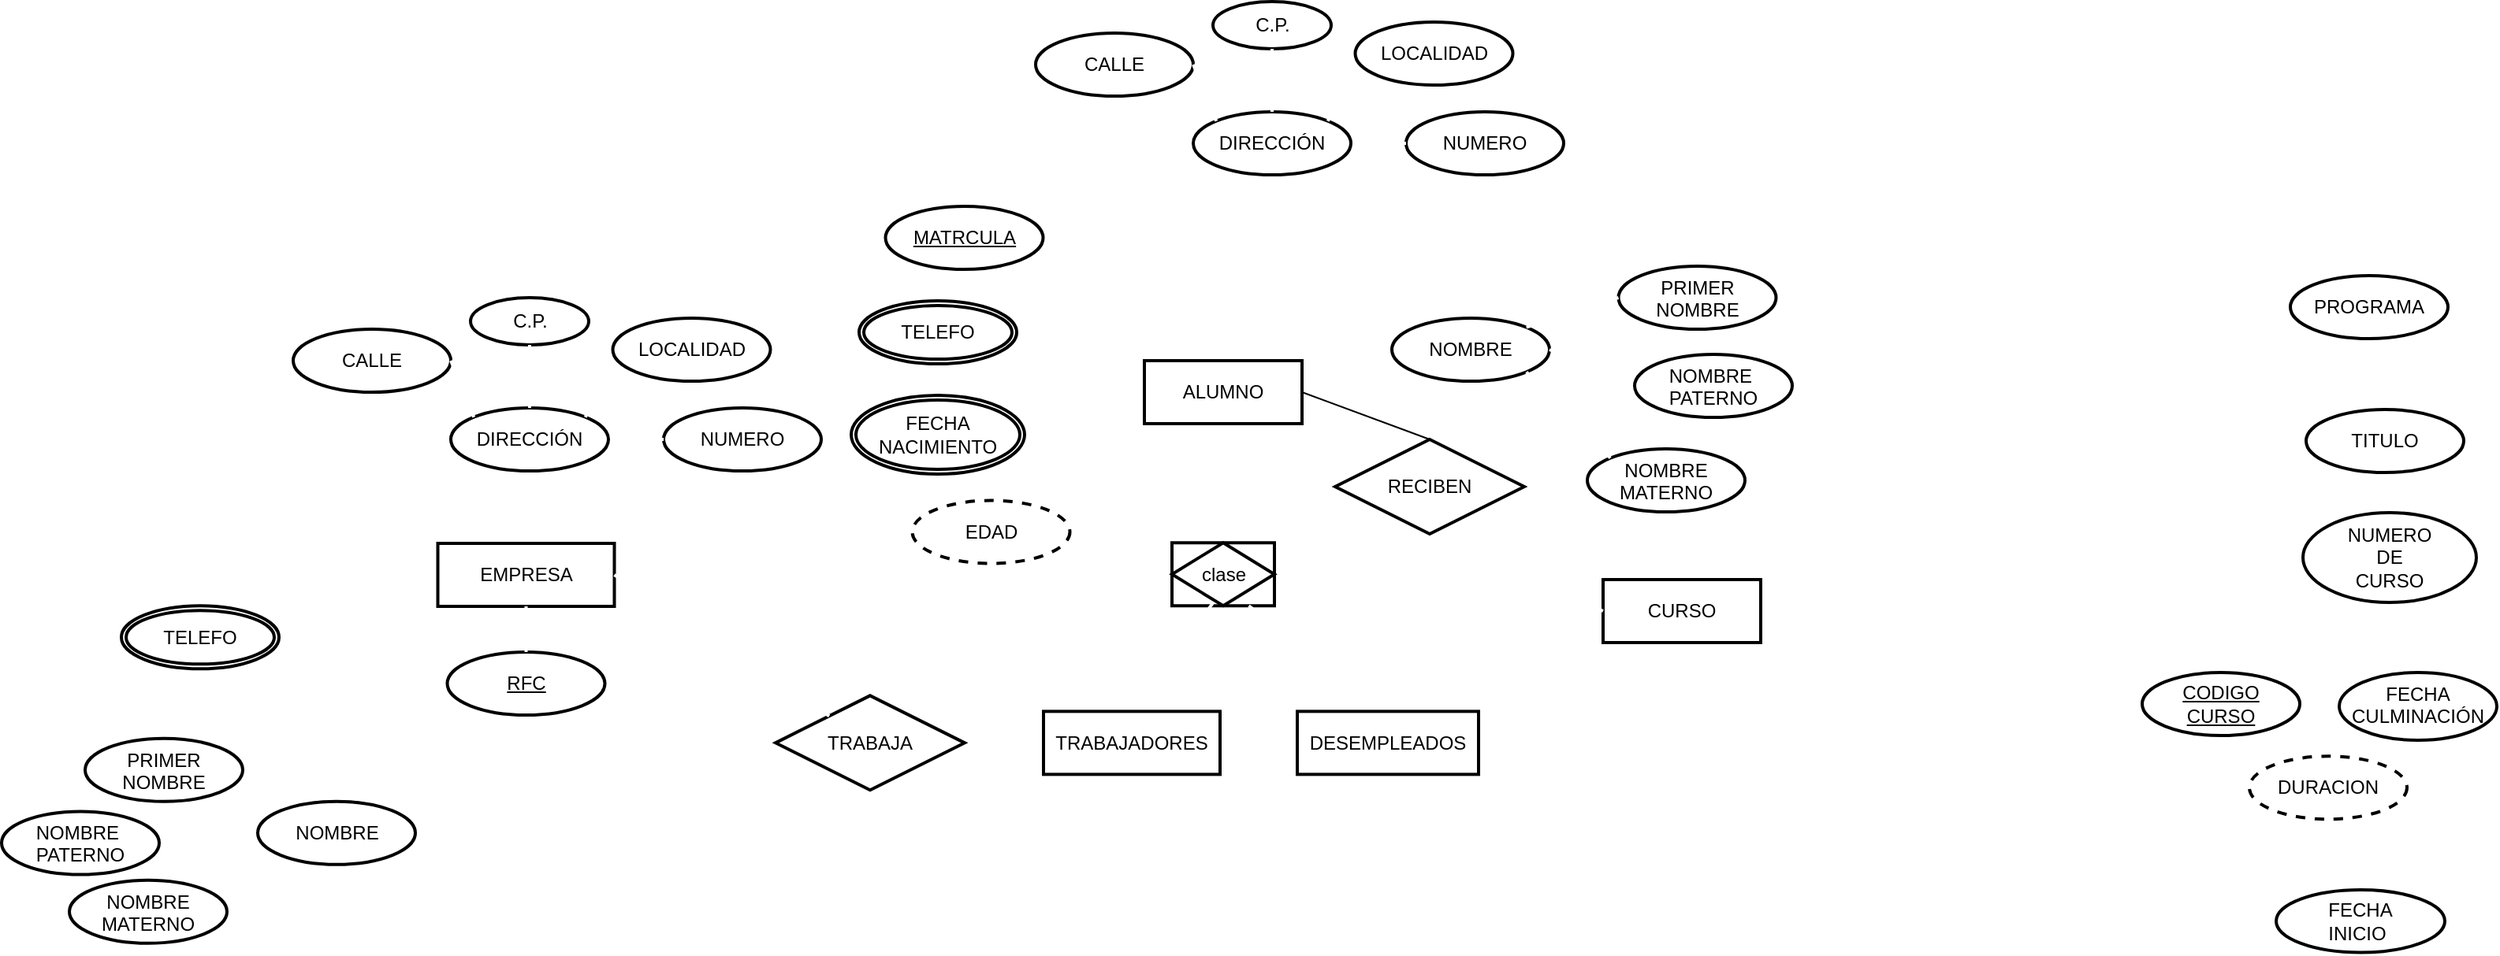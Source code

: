 <mxfile version="13.9.9" type="device"><diagram id="2bhFQ5vnJy3k9uLwVD-0" name="Página-1"><mxGraphModel dx="2195" dy="754" grid="0" gridSize="10" guides="1" tooltips="1" connect="1" arrows="1" fold="1" page="1" pageScale="1" pageWidth="1169" pageHeight="827" math="0" shadow="0"><root><mxCell id="0"/><mxCell id="1" parent="0"/><mxCell id="EAojzqrtzJXdcEWDjmv7-23" style="edgeStyle=none;orthogonalLoop=1;jettySize=auto;html=1;exitX=1;exitY=0;exitDx=0;exitDy=0;entryX=0;entryY=0.5;entryDx=0;entryDy=0;endArrow=none;fontSize=12;strokeWidth=2;fillColor=#FFFFFF;strokeColor=#FFFFFF;" parent="1" source="EAojzqrtzJXdcEWDjmv7-1" target="EAojzqrtzJXdcEWDjmv7-16" edge="1"><mxGeometry relative="1" as="geometry"/></mxCell><mxCell id="EAojzqrtzJXdcEWDjmv7-24" style="edgeStyle=none;orthogonalLoop=1;jettySize=auto;html=1;exitX=0.75;exitY=0;exitDx=0;exitDy=0;entryX=0.5;entryY=1;entryDx=0;entryDy=0;endArrow=none;fontSize=12;strokeWidth=2;fillColor=#FFFFFF;strokeColor=#FFFFFF;" parent="1" source="EAojzqrtzJXdcEWDjmv7-1" target="EAojzqrtzJXdcEWDjmv7-15" edge="1"><mxGeometry relative="1" as="geometry"/></mxCell><mxCell id="EAojzqrtzJXdcEWDjmv7-25" style="edgeStyle=none;orthogonalLoop=1;jettySize=auto;html=1;exitX=0;exitY=0;exitDx=0;exitDy=0;endArrow=none;fontSize=12;strokeWidth=2;fillColor=#FFFFFF;strokeColor=#FFFFFF;entryX=1;entryY=0.5;entryDx=0;entryDy=0;" parent="1" source="EAojzqrtzJXdcEWDjmv7-1" target="EAojzqrtzJXdcEWDjmv7-31" edge="1"><mxGeometry relative="1" as="geometry"><mxPoint x="432.25" y="218" as="targetPoint"/></mxGeometry></mxCell><mxCell id="EAojzqrtzJXdcEWDjmv7-5" style="edgeStyle=orthogonalEdgeStyle;orthogonalLoop=1;jettySize=auto;html=1;exitX=0.5;exitY=0;exitDx=0;exitDy=0;entryX=0.5;entryY=1;entryDx=0;entryDy=0;endArrow=none;fontSize=12;strokeWidth=2;fillColor=#FFFFFF;strokeColor=#FFFFFF;" parent="1" source="EAojzqrtzJXdcEWDjmv7-2" target="EAojzqrtzJXdcEWDjmv7-1" edge="1"><mxGeometry relative="1" as="geometry"/></mxCell><mxCell id="EAojzqrtzJXdcEWDjmv7-27" style="edgeStyle=none;rounded=0;orthogonalLoop=1;jettySize=auto;html=1;exitX=1;exitY=0.5;exitDx=0;exitDy=0;entryX=0;entryY=0.5;entryDx=0;entryDy=0;endArrow=none;endFill=0;strokeColor=#FFFFFF;strokeWidth=2;" parent="1" source="EAojzqrtzJXdcEWDjmv7-26" target="EAojzqrtzJXdcEWDjmv7-1" edge="1"><mxGeometry relative="1" as="geometry"/></mxCell><mxCell id="EAojzqrtzJXdcEWDjmv7-30" style="edgeStyle=none;rounded=0;orthogonalLoop=1;jettySize=auto;html=1;exitX=1;exitY=0.5;exitDx=0;exitDy=0;entryX=0.143;entryY=0.986;entryDx=0;entryDy=0;endArrow=none;endFill=0;strokeColor=#FFFFFF;strokeWidth=2;fontColor=#000000;entryPerimeter=0;" parent="1" source="EAojzqrtzJXdcEWDjmv7-29" target="EAojzqrtzJXdcEWDjmv7-1" edge="1"><mxGeometry relative="1" as="geometry"/></mxCell><mxCell id="EAojzqrtzJXdcEWDjmv7-43" style="edgeStyle=none;rounded=0;orthogonalLoop=1;jettySize=auto;html=1;exitX=0;exitY=0.5;exitDx=0;exitDy=0;entryX=1;entryY=0.5;entryDx=0;entryDy=0;endArrow=none;endFill=0;strokeColor=#FFFFFF;strokeWidth=2;fontColor=#000000;dashed=1;" parent="1" source="EAojzqrtzJXdcEWDjmv7-33" edge="1"><mxGeometry relative="1" as="geometry"><mxPoint x="-165.5" y="562.88" as="targetPoint"/></mxGeometry></mxCell><mxCell id="EAojzqrtzJXdcEWDjmv7-44" style="edgeStyle=none;rounded=0;orthogonalLoop=1;jettySize=auto;html=1;exitX=0;exitY=0;exitDx=0;exitDy=0;entryX=1;entryY=0.5;entryDx=0;entryDy=0;endArrow=none;endFill=0;strokeColor=#FFFFFF;strokeWidth=2;fontColor=#000000;dashed=1;" parent="1" source="EAojzqrtzJXdcEWDjmv7-33" target="EAojzqrtzJXdcEWDjmv7-34" edge="1"><mxGeometry relative="1" as="geometry"/></mxCell><mxCell id="EAojzqrtzJXdcEWDjmv7-45" style="edgeStyle=none;rounded=0;orthogonalLoop=1;jettySize=auto;html=1;exitX=0;exitY=1;exitDx=0;exitDy=0;entryX=1;entryY=0.5;entryDx=0;entryDy=0;endArrow=none;endFill=0;strokeColor=#FFFFFF;strokeWidth=2;fontColor=#000000;dashed=1;" parent="1" source="EAojzqrtzJXdcEWDjmv7-33" target="EAojzqrtzJXdcEWDjmv7-36" edge="1"><mxGeometry relative="1" as="geometry"/></mxCell><mxCell id="EAojzqrtzJXdcEWDjmv7-50" style="edgeStyle=none;rounded=0;orthogonalLoop=1;jettySize=auto;html=1;exitX=0.25;exitY=0;exitDx=0;exitDy=0;entryX=0.5;entryY=0;entryDx=0;entryDy=0;endArrow=none;endFill=0;strokeColor=#FFFFFF;strokeWidth=2;fontColor=#000000;" parent="1" source="EAojzqrtzJXdcEWDjmv7-1" edge="1"><mxGeometry relative="1" as="geometry"><mxPoint x="494.25" y="288" as="sourcePoint"/><mxPoint x="519.25" y="288" as="targetPoint"/></mxGeometry></mxCell><mxCell id="EAojzqrtzJXdcEWDjmv7-81" style="edgeStyle=none;rounded=0;orthogonalLoop=1;jettySize=auto;html=1;exitX=1;exitY=0.5;exitDx=0;exitDy=0;entryX=0;entryY=1;entryDx=0;entryDy=0;endArrow=none;endFill=0;strokeColor=#FFFFFF;strokeWidth=2;fontColor=#000000;" parent="1" source="EAojzqrtzJXdcEWDjmv7-79" target="EAojzqrtzJXdcEWDjmv7-1" edge="1"><mxGeometry relative="1" as="geometry"/></mxCell><mxCell id="EAojzqrtzJXdcEWDjmv7-2" value="&lt;font color=&quot;#000000&quot;&gt;clase&lt;br&gt;&lt;/font&gt;" style="shape=associativeEntity;whiteSpace=wrap;html=1;align=center;strokeColor=#000000;strokeWidth=2;fillColor=#FFFFFF;" parent="1" vertex="1"><mxGeometry x="481.5" y="378.63" width="65" height="40" as="geometry"/></mxCell><mxCell id="EAojzqrtzJXdcEWDjmv7-33" value="&lt;font color=&quot;#000000&quot;&gt;NOMBRE&lt;/font&gt;" style="ellipse;whiteSpace=wrap;html=1;align=center;strokeColor=#000000;strokeWidth=2;fillColor=#FFFFFF;" parent="1" vertex="1"><mxGeometry x="-98.5" y="542.88" width="100" height="40" as="geometry"/></mxCell><mxCell id="EAojzqrtzJXdcEWDjmv7-34" value="&lt;font color=&quot;#000000&quot;&gt;PRIMER&lt;br&gt;NOMBRE&lt;br&gt;&lt;/font&gt;" style="ellipse;whiteSpace=wrap;html=1;align=center;strokeColor=#000000;strokeWidth=2;fillColor=#FFFFFF;verticalAlign=top;" parent="1" vertex="1"><mxGeometry x="-208" y="502.88" width="100" height="40" as="geometry"/></mxCell><mxCell id="EAojzqrtzJXdcEWDjmv7-35" value="&lt;div style=&quot;text-align: justify&quot;&gt;&lt;span style=&quot;color: rgb(0 , 0 , 0)&quot;&gt;NOMBRE&lt;/span&gt;&lt;/div&gt;&lt;font color=&quot;#000000&quot;&gt;&lt;div style=&quot;text-align: justify&quot;&gt;&lt;span&gt;PATERNO&lt;/span&gt;&lt;/div&gt;&lt;div style=&quot;text-align: justify&quot;&gt;&lt;br&gt;&lt;/div&gt;&lt;/font&gt;" style="ellipse;whiteSpace=wrap;html=1;align=center;strokeColor=#000000;strokeWidth=2;fillColor=#FFFFFF;verticalAlign=top;" parent="1" vertex="1"><mxGeometry x="-261" y="549.25" width="100" height="40" as="geometry"/></mxCell><mxCell id="EAojzqrtzJXdcEWDjmv7-36" value="&lt;font color=&quot;#000000&quot;&gt;NOMBRE&lt;br&gt;MATERNO&lt;br&gt;&lt;/font&gt;" style="ellipse;whiteSpace=wrap;html=1;align=center;strokeColor=#000000;strokeWidth=2;fillColor=#FFFFFF;verticalAlign=top;" parent="1" vertex="1"><mxGeometry x="-218" y="592.88" width="100" height="40" as="geometry"/></mxCell><mxCell id="EAojzqrtzJXdcEWDjmv7-37" value="&lt;font color=&quot;#000000&quot;&gt;TELEFO&lt;/font&gt;" style="ellipse;shape=doubleEllipse;margin=3;whiteSpace=wrap;html=1;align=center;strokeWidth=2;fillColor=#FFFFFF;strokeColor=#000000;" parent="1" vertex="1"><mxGeometry x="-185" y="418.63" width="100" height="40" as="geometry"/></mxCell><mxCell id="EAojzqrtzJXdcEWDjmv7-52" value="&lt;font color=&quot;#000000&quot;&gt;CURSO&lt;/font&gt;" style="whiteSpace=wrap;html=1;align=center;fillColor=#FFFFFF;strokeWidth=2;strokeColor=#000000;" parent="1" vertex="1"><mxGeometry x="755" y="402" width="100" height="40" as="geometry"/></mxCell><mxCell id="EAojzqrtzJXdcEWDjmv7-56" value="&lt;div style=&quot;text-align: justify&quot;&gt;&lt;span style=&quot;color: rgb(0 , 0 , 0)&quot;&gt;PROGRAMA&lt;/span&gt;&lt;/div&gt;" style="ellipse;whiteSpace=wrap;html=1;align=center;strokeColor=#000000;strokeWidth=2;fillColor=#FFFFFF;verticalAlign=middle;" parent="1" vertex="1"><mxGeometry x="1191" y="209" width="100" height="40" as="geometry"/></mxCell><mxCell id="EAojzqrtzJXdcEWDjmv7-58" value="&lt;div style=&quot;text-align: justify&quot;&gt;&lt;span style=&quot;color: rgb(0 , 0 , 0)&quot;&gt;TITULO&lt;/span&gt;&lt;/div&gt;" style="ellipse;whiteSpace=wrap;html=1;align=center;strokeColor=#000000;strokeWidth=2;fillColor=#FFFFFF;verticalAlign=middle;" parent="1" vertex="1"><mxGeometry x="1201" y="294" width="100" height="40" as="geometry"/></mxCell><mxCell id="EAojzqrtzJXdcEWDjmv7-59" value="&lt;div style=&quot;text-align: justify&quot;&gt;&lt;span style=&quot;color: rgb(0 , 0 , 0)&quot;&gt;FECHA&lt;/span&gt;&lt;/div&gt;&lt;div style=&quot;text-align: justify&quot;&gt;&lt;span style=&quot;color: rgb(0 , 0 , 0)&quot;&gt;INICIO&lt;/span&gt;&lt;/div&gt;" style="ellipse;whiteSpace=wrap;html=1;align=center;strokeColor=#000000;strokeWidth=2;fillColor=#FFFFFF;verticalAlign=middle;" parent="1" vertex="1"><mxGeometry x="1182" y="599" width="107" height="39.75" as="geometry"/></mxCell><mxCell id="EAojzqrtzJXdcEWDjmv7-61" value="&lt;div&gt;&lt;span style=&quot;color: rgb(0 , 0 , 0)&quot;&gt;NUMERO&lt;/span&gt;&lt;/div&gt;&lt;div&gt;&lt;span style=&quot;color: rgb(0 , 0 , 0)&quot;&gt;DE&lt;/span&gt;&lt;/div&gt;&lt;div&gt;&lt;span style=&quot;color: rgb(0 , 0 , 0)&quot;&gt;CURSO&lt;/span&gt;&lt;/div&gt;" style="ellipse;whiteSpace=wrap;html=1;align=center;strokeColor=#000000;strokeWidth=2;fillColor=#FFFFFF;verticalAlign=middle;" parent="1" vertex="1"><mxGeometry x="1199" y="359.5" width="110" height="57" as="geometry"/></mxCell><mxCell id="EAojzqrtzJXdcEWDjmv7-1" value="&lt;font color=&quot;#000000&quot;&gt;ALUMNO&lt;/font&gt;" style="whiteSpace=wrap;html=1;align=center;fillColor=#FFFFFF;strokeWidth=2;strokeColor=#000000;" parent="1" vertex="1"><mxGeometry x="464" y="263" width="100" height="40" as="geometry"/></mxCell><mxCell id="EAojzqrtzJXdcEWDjmv7-92" style="edgeStyle=none;rounded=0;orthogonalLoop=1;jettySize=auto;html=1;exitX=1;exitY=0.5;exitDx=0;exitDy=0;entryX=0;entryY=0.5;entryDx=0;entryDy=0;endArrow=none;endFill=0;strokeColor=#FFFFFF;strokeWidth=2;fontColor=#000000;" parent="1" source="EAojzqrtzJXdcEWDjmv7-87" target="EAojzqrtzJXdcEWDjmv7-6" edge="1"><mxGeometry relative="1" as="geometry"/></mxCell><mxCell id="EAojzqrtzJXdcEWDjmv7-87" value="TRABAJA" style="shape=rhombus;perimeter=rhombusPerimeter;whiteSpace=wrap;html=1;align=center;strokeColor=#000000;strokeWidth=2;fillColor=#FFFFFF;fontColor=#000000;" parent="1" vertex="1"><mxGeometry x="230" y="475.68" width="120" height="60" as="geometry"/></mxCell><mxCell id="EAojzqrtzJXdcEWDjmv7-116" style="edgeStyle=none;rounded=0;orthogonalLoop=1;jettySize=auto;html=1;exitX=0.5;exitY=1;exitDx=0;exitDy=0;entryX=0;entryY=0.5;entryDx=0;entryDy=0;endArrow=none;endFill=0;strokeColor=#FFFFFF;strokeWidth=2;fontColor=#000000;" parent="1" source="EAojzqrtzJXdcEWDjmv7-112" target="EAojzqrtzJXdcEWDjmv7-52" edge="1"><mxGeometry relative="1" as="geometry"><mxPoint x="742" y="461.87" as="sourcePoint"/></mxGeometry></mxCell><mxCell id="8J6_lxpnhO6cnS__7ATa-8" style="rounded=0;orthogonalLoop=1;jettySize=auto;html=1;exitX=0.5;exitY=0;exitDx=0;exitDy=0;entryX=1;entryY=0.5;entryDx=0;entryDy=0;endArrow=none;endFill=0;" edge="1" parent="1" source="EAojzqrtzJXdcEWDjmv7-112" target="EAojzqrtzJXdcEWDjmv7-1"><mxGeometry relative="1" as="geometry"/></mxCell><mxCell id="EAojzqrtzJXdcEWDjmv7-112" value="RECIBEN" style="shape=rhombus;perimeter=rhombusPerimeter;whiteSpace=wrap;html=1;align=center;strokeColor=#000000;strokeWidth=2;fillColor=#FFFFFF;fontColor=#000000;" parent="1" vertex="1"><mxGeometry x="585" y="313" width="120" height="60" as="geometry"/></mxCell><mxCell id="EAojzqrtzJXdcEWDjmv7-131" value="" style="group" parent="1" vertex="1" connectable="0"><mxGeometry x="645" y="203" width="230" height="156" as="geometry"/></mxCell><mxCell id="EAojzqrtzJXdcEWDjmv7-16" value="&lt;font color=&quot;#000000&quot;&gt;NOMBRE&lt;/font&gt;" style="ellipse;whiteSpace=wrap;html=1;align=center;strokeColor=#000000;strokeWidth=2;fillColor=#FFFFFF;" parent="EAojzqrtzJXdcEWDjmv7-131" vertex="1"><mxGeometry x="-24" y="33" width="100" height="40" as="geometry"/></mxCell><mxCell id="EAojzqrtzJXdcEWDjmv7-17" value="&lt;font color=&quot;#000000&quot;&gt;PRIMER&lt;br&gt;NOMBRE&lt;br&gt;&lt;/font&gt;" style="ellipse;whiteSpace=wrap;html=1;align=center;strokeColor=#000000;strokeWidth=2;fillColor=#FFFFFF;verticalAlign=top;" parent="EAojzqrtzJXdcEWDjmv7-131" vertex="1"><mxGeometry x="119.75" width="100" height="40" as="geometry"/></mxCell><mxCell id="EAojzqrtzJXdcEWDjmv7-20" style="orthogonalLoop=1;jettySize=auto;html=1;exitX=1;exitY=0;exitDx=0;exitDy=0;entryX=0;entryY=0.5;entryDx=0;entryDy=0;endArrow=none;fontSize=12;strokeWidth=2;fillColor=#FFFFFF;strokeColor=#FFFFFF;dashed=1;" parent="EAojzqrtzJXdcEWDjmv7-131" source="EAojzqrtzJXdcEWDjmv7-16" target="EAojzqrtzJXdcEWDjmv7-17" edge="1"><mxGeometry relative="1" as="geometry"><mxPoint x="106.7" y="21.68" as="targetPoint"/></mxGeometry></mxCell><mxCell id="EAojzqrtzJXdcEWDjmv7-18" value="&lt;div style=&quot;text-align: justify&quot;&gt;&lt;span style=&quot;color: rgb(0 , 0 , 0)&quot;&gt;NOMBRE&lt;/span&gt;&lt;/div&gt;&lt;font color=&quot;#000000&quot;&gt;&lt;div style=&quot;text-align: justify&quot;&gt;&lt;span&gt;PATERNO&lt;/span&gt;&lt;/div&gt;&lt;div style=&quot;text-align: justify&quot;&gt;&lt;br&gt;&lt;/div&gt;&lt;/font&gt;" style="ellipse;whiteSpace=wrap;html=1;align=center;strokeColor=#000000;strokeWidth=2;fillColor=#FFFFFF;verticalAlign=top;" parent="EAojzqrtzJXdcEWDjmv7-131" vertex="1"><mxGeometry x="130" y="56" width="100" height="40" as="geometry"/></mxCell><mxCell id="EAojzqrtzJXdcEWDjmv7-21" style="edgeStyle=none;orthogonalLoop=1;jettySize=auto;html=1;exitX=1;exitY=0.5;exitDx=0;exitDy=0;entryX=0;entryY=0.5;entryDx=0;entryDy=0;endArrow=none;fontSize=12;strokeWidth=2;fillColor=#FFFFFF;strokeColor=#FFFFFF;dashed=1;" parent="EAojzqrtzJXdcEWDjmv7-131" source="EAojzqrtzJXdcEWDjmv7-16" target="EAojzqrtzJXdcEWDjmv7-18" edge="1"><mxGeometry relative="1" as="geometry"/></mxCell><mxCell id="EAojzqrtzJXdcEWDjmv7-19" value="&lt;font color=&quot;#000000&quot;&gt;NOMBRE&lt;br&gt;MATERNO&lt;br&gt;&lt;/font&gt;" style="ellipse;whiteSpace=wrap;html=1;align=center;strokeColor=#000000;strokeWidth=2;fillColor=#FFFFFF;verticalAlign=top;" parent="EAojzqrtzJXdcEWDjmv7-131" vertex="1"><mxGeometry x="100" y="116" width="100" height="40" as="geometry"/></mxCell><mxCell id="EAojzqrtzJXdcEWDjmv7-22" style="edgeStyle=none;orthogonalLoop=1;jettySize=auto;html=1;exitX=0;exitY=0;exitDx=0;exitDy=0;entryX=1;entryY=1;entryDx=0;entryDy=0;endArrow=none;fontSize=12;strokeWidth=2;fillColor=#FFFFFF;strokeColor=#FFFFFF;dashed=1;" parent="EAojzqrtzJXdcEWDjmv7-131" source="EAojzqrtzJXdcEWDjmv7-19" target="EAojzqrtzJXdcEWDjmv7-16" edge="1"><mxGeometry relative="1" as="geometry"/></mxCell><mxCell id="EAojzqrtzJXdcEWDjmv7-132" value="" style="group" parent="1" vertex="1" connectable="0"><mxGeometry x="395" y="35" width="335" height="110" as="geometry"/></mxCell><mxCell id="EAojzqrtzJXdcEWDjmv7-70" style="edgeStyle=none;rounded=0;orthogonalLoop=1;jettySize=auto;html=1;exitX=0.5;exitY=0;exitDx=0;exitDy=0;endArrow=none;endFill=0;strokeColor=#FFFFFF;strokeWidth=2;fontColor=#000000;" parent="EAojzqrtzJXdcEWDjmv7-132" source="EAojzqrtzJXdcEWDjmv7-67" target="EAojzqrtzJXdcEWDjmv7-67" edge="1"><mxGeometry relative="1" as="geometry"/></mxCell><mxCell id="EAojzqrtzJXdcEWDjmv7-71" style="edgeStyle=none;rounded=0;orthogonalLoop=1;jettySize=auto;html=1;exitX=0.5;exitY=0;exitDx=0;exitDy=0;endArrow=none;endFill=0;strokeColor=#FFFFFF;strokeWidth=2;fontColor=#000000;" parent="EAojzqrtzJXdcEWDjmv7-132" edge="1"><mxGeometry relative="1" as="geometry"><mxPoint x="280" as="sourcePoint"/><mxPoint x="280" as="targetPoint"/></mxGeometry></mxCell><mxCell id="EAojzqrtzJXdcEWDjmv7-15" value="&lt;font color=&quot;#000000&quot;&gt;DIRECCIÓN&lt;/font&gt;" style="ellipse;whiteSpace=wrap;html=1;align=center;strokeColor=#000000;strokeWidth=2;fillColor=#FFFFFF;" parent="EAojzqrtzJXdcEWDjmv7-132" vertex="1"><mxGeometry x="100" y="70" width="100" height="40" as="geometry"/></mxCell><mxCell id="EAojzqrtzJXdcEWDjmv7-66" value="&lt;font color=&quot;#000000&quot;&gt;CALLE&lt;/font&gt;" style="ellipse;whiteSpace=wrap;html=1;align=center;strokeColor=#000000;strokeWidth=2;fillColor=#FFFFFF;" parent="EAojzqrtzJXdcEWDjmv7-132" vertex="1"><mxGeometry y="20" width="100" height="40" as="geometry"/></mxCell><mxCell id="EAojzqrtzJXdcEWDjmv7-74" style="edgeStyle=none;rounded=0;orthogonalLoop=1;jettySize=auto;html=1;exitX=1;exitY=0.5;exitDx=0;exitDy=0;entryX=0;entryY=0;entryDx=0;entryDy=0;endArrow=none;endFill=0;strokeColor=#FFFFFF;strokeWidth=2;fontColor=#000000;dashed=1;" parent="EAojzqrtzJXdcEWDjmv7-132" source="EAojzqrtzJXdcEWDjmv7-66" target="EAojzqrtzJXdcEWDjmv7-15" edge="1"><mxGeometry relative="1" as="geometry"/></mxCell><mxCell id="EAojzqrtzJXdcEWDjmv7-67" value="&lt;font color=&quot;#000000&quot;&gt;LOCALIDAD&lt;/font&gt;" style="ellipse;whiteSpace=wrap;html=1;align=center;strokeColor=#000000;strokeWidth=2;fillColor=#FFFFFF;" parent="EAojzqrtzJXdcEWDjmv7-132" vertex="1"><mxGeometry x="202.75" y="13" width="100" height="40" as="geometry"/></mxCell><mxCell id="EAojzqrtzJXdcEWDjmv7-75" style="edgeStyle=none;rounded=0;orthogonalLoop=1;jettySize=auto;html=1;exitX=1;exitY=0;exitDx=0;exitDy=0;entryX=-0.012;entryY=0.785;entryDx=0;entryDy=0;entryPerimeter=0;endArrow=none;endFill=0;strokeColor=#FFFFFF;strokeWidth=2;fontColor=#000000;dashed=1;" parent="EAojzqrtzJXdcEWDjmv7-132" source="EAojzqrtzJXdcEWDjmv7-15" target="EAojzqrtzJXdcEWDjmv7-67" edge="1"><mxGeometry relative="1" as="geometry"/></mxCell><mxCell id="EAojzqrtzJXdcEWDjmv7-68" value="&lt;font color=&quot;#000000&quot;&gt;C.P.&lt;/font&gt;" style="ellipse;whiteSpace=wrap;html=1;align=center;strokeColor=#000000;strokeWidth=2;fillColor=#FFFFFF;" parent="EAojzqrtzJXdcEWDjmv7-132" vertex="1"><mxGeometry x="112.5" width="75" height="30" as="geometry"/></mxCell><mxCell id="EAojzqrtzJXdcEWDjmv7-73" style="edgeStyle=none;rounded=0;orthogonalLoop=1;jettySize=auto;html=1;exitX=0.5;exitY=1;exitDx=0;exitDy=0;entryX=0.5;entryY=0;entryDx=0;entryDy=0;endArrow=none;endFill=0;strokeColor=#FFFFFF;strokeWidth=2;fontColor=#000000;dashed=1;" parent="EAojzqrtzJXdcEWDjmv7-132" source="EAojzqrtzJXdcEWDjmv7-68" target="EAojzqrtzJXdcEWDjmv7-15" edge="1"><mxGeometry relative="1" as="geometry"/></mxCell><mxCell id="EAojzqrtzJXdcEWDjmv7-72" value="&lt;font color=&quot;#000000&quot;&gt;NUMERO&lt;/font&gt;" style="ellipse;whiteSpace=wrap;html=1;align=center;strokeColor=#000000;strokeWidth=2;fillColor=#FFFFFF;" parent="EAojzqrtzJXdcEWDjmv7-132" vertex="1"><mxGeometry x="235" y="70" width="100" height="40" as="geometry"/></mxCell><mxCell id="EAojzqrtzJXdcEWDjmv7-76" style="edgeStyle=none;rounded=0;orthogonalLoop=1;jettySize=auto;html=1;exitX=0;exitY=0.5;exitDx=0;exitDy=0;entryX=1;entryY=0.5;entryDx=0;entryDy=0;endArrow=none;endFill=0;strokeColor=#FFFFFF;strokeWidth=2;fontColor=#000000;dashed=1;" parent="EAojzqrtzJXdcEWDjmv7-132" source="EAojzqrtzJXdcEWDjmv7-72" target="EAojzqrtzJXdcEWDjmv7-15" edge="1"><mxGeometry relative="1" as="geometry"/></mxCell><mxCell id="EAojzqrtzJXdcEWDjmv7-133" value="" style="group" parent="1" vertex="1" connectable="0"><mxGeometry x="-76" y="223" width="335" height="265" as="geometry"/></mxCell><mxCell id="EAojzqrtzJXdcEWDjmv7-38" value="RFC" style="ellipse;whiteSpace=wrap;html=1;align=center;fontStyle=4;strokeColor=#000000;strokeWidth=2;fillColor=#FFFFFF;fontColor=#000000;" parent="EAojzqrtzJXdcEWDjmv7-133" vertex="1"><mxGeometry x="97.75" y="225" width="100" height="40" as="geometry"/></mxCell><mxCell id="EAojzqrtzJXdcEWDjmv7-104" style="edgeStyle=none;rounded=0;orthogonalLoop=1;jettySize=auto;html=1;endArrow=none;endFill=0;strokeColor=#FFFFFF;strokeWidth=2;fontColor=#000000;" parent="EAojzqrtzJXdcEWDjmv7-133" target="EAojzqrtzJXdcEWDjmv7-99" edge="1"><mxGeometry relative="1" as="geometry"><mxPoint x="147.75" y="156" as="sourcePoint"/></mxGeometry></mxCell><mxCell id="EAojzqrtzJXdcEWDjmv7-90" value="&lt;font color=&quot;#000000&quot;&gt;EMPRESA&lt;/font&gt;" style="whiteSpace=wrap;html=1;align=center;fillColor=#FFFFFF;strokeWidth=2;strokeColor=#000000;" parent="EAojzqrtzJXdcEWDjmv7-133" vertex="1"><mxGeometry x="91.75" y="156" width="112" height="40" as="geometry"/></mxCell><mxCell id="EAojzqrtzJXdcEWDjmv7-108" style="edgeStyle=none;rounded=0;orthogonalLoop=1;jettySize=auto;html=1;exitX=0.5;exitY=0;exitDx=0;exitDy=0;entryX=0.5;entryY=1;entryDx=0;entryDy=0;endArrow=none;endFill=0;strokeColor=#FFFFFF;strokeWidth=2;fontColor=#000000;" parent="EAojzqrtzJXdcEWDjmv7-133" source="EAojzqrtzJXdcEWDjmv7-38" target="EAojzqrtzJXdcEWDjmv7-90" edge="1"><mxGeometry relative="1" as="geometry"/></mxCell><mxCell id="EAojzqrtzJXdcEWDjmv7-96" style="edgeStyle=none;rounded=0;orthogonalLoop=1;jettySize=auto;html=1;exitX=0.5;exitY=0;exitDx=0;exitDy=0;endArrow=none;endFill=0;strokeColor=#FFFFFF;strokeWidth=2;fontColor=#000000;" parent="EAojzqrtzJXdcEWDjmv7-133" source="EAojzqrtzJXdcEWDjmv7-101" target="EAojzqrtzJXdcEWDjmv7-101" edge="1"><mxGeometry relative="1" as="geometry"/></mxCell><mxCell id="EAojzqrtzJXdcEWDjmv7-97" style="edgeStyle=none;rounded=0;orthogonalLoop=1;jettySize=auto;html=1;exitX=0.5;exitY=0;exitDx=0;exitDy=0;endArrow=none;endFill=0;strokeColor=#FFFFFF;strokeWidth=2;fontColor=#000000;" parent="EAojzqrtzJXdcEWDjmv7-133" edge="1"><mxGeometry relative="1" as="geometry"><mxPoint x="280" as="sourcePoint"/><mxPoint x="280" as="targetPoint"/></mxGeometry></mxCell><mxCell id="EAojzqrtzJXdcEWDjmv7-99" value="&lt;font color=&quot;#000000&quot;&gt;DIRECCIÓN&lt;/font&gt;" style="ellipse;whiteSpace=wrap;html=1;align=center;strokeColor=#000000;strokeWidth=2;fillColor=#FFFFFF;" parent="EAojzqrtzJXdcEWDjmv7-133" vertex="1"><mxGeometry x="100" y="70" width="100" height="40" as="geometry"/></mxCell><mxCell id="EAojzqrtzJXdcEWDjmv7-100" value="&lt;font color=&quot;#000000&quot;&gt;CALLE&lt;/font&gt;" style="ellipse;whiteSpace=wrap;html=1;align=center;strokeColor=#000000;strokeWidth=2;fillColor=#FFFFFF;" parent="EAojzqrtzJXdcEWDjmv7-133" vertex="1"><mxGeometry y="20" width="100" height="40" as="geometry"/></mxCell><mxCell id="EAojzqrtzJXdcEWDjmv7-94" style="edgeStyle=none;rounded=0;orthogonalLoop=1;jettySize=auto;html=1;exitX=1;exitY=0.5;exitDx=0;exitDy=0;entryX=0;entryY=0;entryDx=0;entryDy=0;endArrow=none;endFill=0;strokeColor=#FFFFFF;strokeWidth=2;fontColor=#000000;dashed=1;" parent="EAojzqrtzJXdcEWDjmv7-133" source="EAojzqrtzJXdcEWDjmv7-100" target="EAojzqrtzJXdcEWDjmv7-99" edge="1"><mxGeometry relative="1" as="geometry"/></mxCell><mxCell id="EAojzqrtzJXdcEWDjmv7-101" value="&lt;font color=&quot;#000000&quot;&gt;LOCALIDAD&lt;/font&gt;" style="ellipse;whiteSpace=wrap;html=1;align=center;strokeColor=#000000;strokeWidth=2;fillColor=#FFFFFF;" parent="EAojzqrtzJXdcEWDjmv7-133" vertex="1"><mxGeometry x="202.75" y="13" width="100" height="40" as="geometry"/></mxCell><mxCell id="EAojzqrtzJXdcEWDjmv7-93" style="edgeStyle=none;rounded=0;orthogonalLoop=1;jettySize=auto;html=1;exitX=1;exitY=0;exitDx=0;exitDy=0;entryX=-0.012;entryY=0.785;entryDx=0;entryDy=0;entryPerimeter=0;endArrow=none;endFill=0;strokeColor=#FFFFFF;strokeWidth=2;fontColor=#000000;dashed=1;" parent="EAojzqrtzJXdcEWDjmv7-133" source="EAojzqrtzJXdcEWDjmv7-99" target="EAojzqrtzJXdcEWDjmv7-101" edge="1"><mxGeometry relative="1" as="geometry"/></mxCell><mxCell id="EAojzqrtzJXdcEWDjmv7-102" value="&lt;font color=&quot;#000000&quot;&gt;C.P.&lt;/font&gt;" style="ellipse;whiteSpace=wrap;html=1;align=center;strokeColor=#000000;strokeWidth=2;fillColor=#FFFFFF;" parent="EAojzqrtzJXdcEWDjmv7-133" vertex="1"><mxGeometry x="112.5" width="75" height="30" as="geometry"/></mxCell><mxCell id="EAojzqrtzJXdcEWDjmv7-95" style="edgeStyle=none;rounded=0;orthogonalLoop=1;jettySize=auto;html=1;exitX=0.5;exitY=1;exitDx=0;exitDy=0;entryX=0.5;entryY=0;entryDx=0;entryDy=0;endArrow=none;endFill=0;strokeColor=#FFFFFF;strokeWidth=2;fontColor=#000000;dashed=1;" parent="EAojzqrtzJXdcEWDjmv7-133" source="EAojzqrtzJXdcEWDjmv7-102" target="EAojzqrtzJXdcEWDjmv7-99" edge="1"><mxGeometry relative="1" as="geometry"/></mxCell><mxCell id="EAojzqrtzJXdcEWDjmv7-103" value="&lt;font color=&quot;#000000&quot;&gt;NUMERO&lt;/font&gt;" style="ellipse;whiteSpace=wrap;html=1;align=center;strokeColor=#000000;strokeWidth=2;fillColor=#FFFFFF;" parent="EAojzqrtzJXdcEWDjmv7-133" vertex="1"><mxGeometry x="235" y="70" width="100" height="40" as="geometry"/></mxCell><mxCell id="EAojzqrtzJXdcEWDjmv7-98" style="edgeStyle=none;rounded=0;orthogonalLoop=1;jettySize=auto;html=1;exitX=0;exitY=0.5;exitDx=0;exitDy=0;entryX=1;entryY=0.5;entryDx=0;entryDy=0;endArrow=none;endFill=0;strokeColor=#FFFFFF;strokeWidth=2;fontColor=#000000;dashed=1;" parent="EAojzqrtzJXdcEWDjmv7-133" source="EAojzqrtzJXdcEWDjmv7-103" target="EAojzqrtzJXdcEWDjmv7-99" edge="1"><mxGeometry relative="1" as="geometry"/></mxCell><mxCell id="EAojzqrtzJXdcEWDjmv7-91" style="edgeStyle=none;rounded=0;orthogonalLoop=1;jettySize=auto;html=1;exitX=1;exitY=0.5;exitDx=0;exitDy=0;endArrow=none;endFill=0;strokeColor=#FFFFFF;strokeWidth=2;fontColor=#000000;" parent="1" source="EAojzqrtzJXdcEWDjmv7-90" target="EAojzqrtzJXdcEWDjmv7-87" edge="1"><mxGeometry relative="1" as="geometry"><mxPoint x="321.75" y="164" as="targetPoint"/></mxGeometry></mxCell><mxCell id="EAojzqrtzJXdcEWDjmv7-134" value="" style="group" parent="1" vertex="1" connectable="0"><mxGeometry x="278" y="165" width="138.75" height="226.75" as="geometry"/></mxCell><mxCell id="EAojzqrtzJXdcEWDjmv7-26" value="&lt;font color=&quot;#000000&quot;&gt;TELEFO&lt;/font&gt;" style="ellipse;shape=doubleEllipse;margin=3;whiteSpace=wrap;html=1;align=center;strokeWidth=2;fillColor=#FFFFFF;strokeColor=#000000;" parent="EAojzqrtzJXdcEWDjmv7-134" vertex="1"><mxGeometry x="5" y="60" width="100" height="40" as="geometry"/></mxCell><mxCell id="EAojzqrtzJXdcEWDjmv7-29" value="EDAD" style="ellipse;whiteSpace=wrap;html=1;align=center;dashed=1;strokeColor=#000000;strokeWidth=2;fillColor=#FFFFFF;fontColor=#000000;" parent="EAojzqrtzJXdcEWDjmv7-134" vertex="1"><mxGeometry x="38.75" y="186.75" width="100" height="40" as="geometry"/></mxCell><mxCell id="EAojzqrtzJXdcEWDjmv7-31" value="MATRCULA" style="ellipse;whiteSpace=wrap;html=1;align=center;fontStyle=4;strokeColor=#000000;strokeWidth=2;fillColor=#FFFFFF;fontColor=#000000;" parent="EAojzqrtzJXdcEWDjmv7-134" vertex="1"><mxGeometry x="21.75" width="100" height="40" as="geometry"/></mxCell><mxCell id="EAojzqrtzJXdcEWDjmv7-79" value="&lt;font color=&quot;#000000&quot;&gt;FECHA&lt;br&gt;NACIMIENTO&lt;br&gt;&lt;/font&gt;" style="ellipse;shape=doubleEllipse;margin=3;whiteSpace=wrap;html=1;align=center;strokeWidth=2;fillColor=#FFFFFF;strokeColor=#000000;" parent="EAojzqrtzJXdcEWDjmv7-134" vertex="1"><mxGeometry y="120" width="110" height="50" as="geometry"/></mxCell><mxCell id="EAojzqrtzJXdcEWDjmv7-135" value="" style="group" parent="1" vertex="1" connectable="0"><mxGeometry x="1097" y="461" width="225" height="93.12" as="geometry"/></mxCell><mxCell id="EAojzqrtzJXdcEWDjmv7-53" value="CODIGO&lt;br&gt;CURSO" style="ellipse;whiteSpace=wrap;html=1;align=center;fontStyle=4;strokeColor=#000000;strokeWidth=2;fillColor=#FFFFFF;fontColor=#000000;" parent="EAojzqrtzJXdcEWDjmv7-135" vertex="1"><mxGeometry width="100" height="40" as="geometry"/></mxCell><mxCell id="EAojzqrtzJXdcEWDjmv7-60" value="&lt;div&gt;&lt;span style=&quot;color: rgb(0 , 0 , 0)&quot;&gt;FECHA&lt;/span&gt;&lt;/div&gt;&lt;div&gt;&lt;font color=&quot;#000000&quot;&gt;CULMINACIÓN&lt;/font&gt;&lt;/div&gt;" style="ellipse;whiteSpace=wrap;html=1;align=center;strokeColor=#000000;strokeWidth=2;fillColor=#FFFFFF;verticalAlign=top;" parent="EAojzqrtzJXdcEWDjmv7-135" vertex="1"><mxGeometry x="125" width="100" height="43" as="geometry"/></mxCell><mxCell id="EAojzqrtzJXdcEWDjmv7-126" value="DURACION" style="ellipse;whiteSpace=wrap;html=1;align=center;dashed=1;strokeColor=#000000;strokeWidth=2;fillColor=#FFFFFF;fontColor=#000000;" parent="EAojzqrtzJXdcEWDjmv7-135" vertex="1"><mxGeometry x="68" y="53.12" width="100" height="40" as="geometry"/></mxCell><mxCell id="EAojzqrtzJXdcEWDjmv7-83" style="edgeStyle=none;rounded=0;orthogonalLoop=1;jettySize=auto;html=1;exitX=0.5;exitY=0;exitDx=0;exitDy=0;endArrow=none;endFill=0;strokeColor=#FFFFFF;strokeWidth=2;fontColor=#000000;entryX=0.399;entryY=0.958;entryDx=0;entryDy=0;entryPerimeter=0;" parent="1" source="EAojzqrtzJXdcEWDjmv7-6" target="EAojzqrtzJXdcEWDjmv7-2" edge="1"><mxGeometry relative="1" as="geometry"><mxPoint x="502" y="431" as="targetPoint"/></mxGeometry></mxCell><mxCell id="EAojzqrtzJXdcEWDjmv7-84" style="edgeStyle=none;rounded=0;orthogonalLoop=1;jettySize=auto;html=1;exitX=0.5;exitY=0;exitDx=0;exitDy=0;endArrow=none;endFill=0;strokeColor=#FFFFFF;strokeWidth=2;fontColor=#000000;entryX=0.75;entryY=1;entryDx=0;entryDy=0;" parent="1" source="EAojzqrtzJXdcEWDjmv7-7" target="EAojzqrtzJXdcEWDjmv7-2" edge="1"><mxGeometry relative="1" as="geometry"><mxPoint x="547" y="426" as="targetPoint"/></mxGeometry></mxCell><mxCell id="EAojzqrtzJXdcEWDjmv7-6" value="&lt;font color=&quot;#000000&quot;&gt;TRABAJADORES&lt;/font&gt;" style="whiteSpace=wrap;html=1;align=center;fillColor=#FFFFFF;strokeWidth=2;strokeColor=#000000;" parent="1" vertex="1"><mxGeometry x="400" y="485.68" width="112" height="40" as="geometry"/></mxCell><mxCell id="EAojzqrtzJXdcEWDjmv7-7" value="&lt;font color=&quot;#000000&quot;&gt;DESEMPLEADOS&lt;/font&gt;" style="whiteSpace=wrap;html=1;align=center;fillColor=#FFFFFF;strokeWidth=2;strokeColor=#000000;" parent="1" vertex="1"><mxGeometry x="561" y="485.68" width="115" height="40" as="geometry"/></mxCell></root></mxGraphModel></diagram></mxfile>